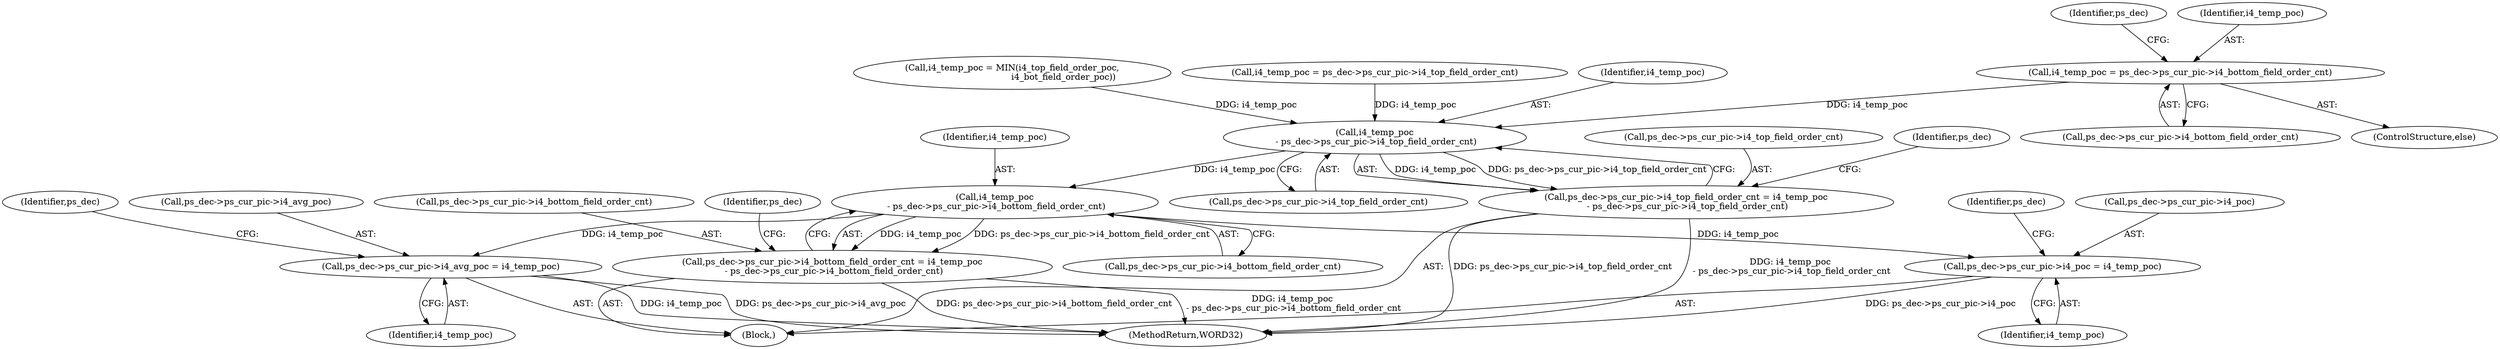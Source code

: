 digraph "0_Android_e629194c62a9a129ce378e08cb1059a8a53f1795_1@pointer" {
"1001291" [label="(Call,i4_temp_poc = ps_dec->ps_cur_pic->i4_bottom_field_order_cnt)"];
"1001304" [label="(Call,i4_temp_poc\n - ps_dec->ps_cur_pic->i4_top_field_order_cnt)"];
"1001298" [label="(Call,ps_dec->ps_cur_pic->i4_top_field_order_cnt = i4_temp_poc\n - ps_dec->ps_cur_pic->i4_top_field_order_cnt)"];
"1001317" [label="(Call,i4_temp_poc\n - ps_dec->ps_cur_pic->i4_bottom_field_order_cnt)"];
"1001311" [label="(Call,ps_dec->ps_cur_pic->i4_bottom_field_order_cnt = i4_temp_poc\n - ps_dec->ps_cur_pic->i4_bottom_field_order_cnt)"];
"1001324" [label="(Call,ps_dec->ps_cur_pic->i4_poc = i4_temp_poc)"];
"1001331" [label="(Call,ps_dec->ps_cur_pic->i4_avg_poc = i4_temp_poc)"];
"1001301" [label="(Identifier,ps_dec)"];
"1001248" [label="(Block,)"];
"1001325" [label="(Call,ps_dec->ps_cur_pic->i4_poc)"];
"1001332" [label="(Call,ps_dec->ps_cur_pic->i4_avg_poc)"];
"1001291" [label="(Call,i4_temp_poc = ps_dec->ps_cur_pic->i4_bottom_field_order_cnt)"];
"1001311" [label="(Call,ps_dec->ps_cur_pic->i4_bottom_field_order_cnt = i4_temp_poc\n - ps_dec->ps_cur_pic->i4_bottom_field_order_cnt)"];
"1001304" [label="(Call,i4_temp_poc\n - ps_dec->ps_cur_pic->i4_top_field_order_cnt)"];
"1001312" [label="(Call,ps_dec->ps_cur_pic->i4_bottom_field_order_cnt)"];
"1001292" [label="(Identifier,i4_temp_poc)"];
"1001334" [label="(Identifier,ps_dec)"];
"1001272" [label="(Call,i4_temp_poc = MIN(i4_top_field_order_poc,\n                                     i4_bot_field_order_poc))"];
"1001341" [label="(Identifier,ps_dec)"];
"1001299" [label="(Call,ps_dec->ps_cur_pic->i4_top_field_order_cnt)"];
"1001324" [label="(Call,ps_dec->ps_cur_pic->i4_poc = i4_temp_poc)"];
"1001283" [label="(Call,i4_temp_poc = ps_dec->ps_cur_pic->i4_top_field_order_cnt)"];
"1001318" [label="(Identifier,i4_temp_poc)"];
"1001290" [label="(ControlStructure,else)"];
"1001327" [label="(Identifier,ps_dec)"];
"1001337" [label="(Identifier,i4_temp_poc)"];
"1001305" [label="(Identifier,i4_temp_poc)"];
"1001330" [label="(Identifier,i4_temp_poc)"];
"1001306" [label="(Call,ps_dec->ps_cur_pic->i4_top_field_order_cnt)"];
"1001298" [label="(Call,ps_dec->ps_cur_pic->i4_top_field_order_cnt = i4_temp_poc\n - ps_dec->ps_cur_pic->i4_top_field_order_cnt)"];
"1001314" [label="(Identifier,ps_dec)"];
"1002570" [label="(MethodReturn,WORD32)"];
"1001319" [label="(Call,ps_dec->ps_cur_pic->i4_bottom_field_order_cnt)"];
"1001317" [label="(Call,i4_temp_poc\n - ps_dec->ps_cur_pic->i4_bottom_field_order_cnt)"];
"1001293" [label="(Call,ps_dec->ps_cur_pic->i4_bottom_field_order_cnt)"];
"1001331" [label="(Call,ps_dec->ps_cur_pic->i4_avg_poc = i4_temp_poc)"];
"1001291" -> "1001290"  [label="AST: "];
"1001291" -> "1001293"  [label="CFG: "];
"1001292" -> "1001291"  [label="AST: "];
"1001293" -> "1001291"  [label="AST: "];
"1001301" -> "1001291"  [label="CFG: "];
"1001291" -> "1001304"  [label="DDG: i4_temp_poc"];
"1001304" -> "1001298"  [label="AST: "];
"1001304" -> "1001306"  [label="CFG: "];
"1001305" -> "1001304"  [label="AST: "];
"1001306" -> "1001304"  [label="AST: "];
"1001298" -> "1001304"  [label="CFG: "];
"1001304" -> "1001298"  [label="DDG: i4_temp_poc"];
"1001304" -> "1001298"  [label="DDG: ps_dec->ps_cur_pic->i4_top_field_order_cnt"];
"1001272" -> "1001304"  [label="DDG: i4_temp_poc"];
"1001283" -> "1001304"  [label="DDG: i4_temp_poc"];
"1001304" -> "1001317"  [label="DDG: i4_temp_poc"];
"1001298" -> "1001248"  [label="AST: "];
"1001299" -> "1001298"  [label="AST: "];
"1001314" -> "1001298"  [label="CFG: "];
"1001298" -> "1002570"  [label="DDG: ps_dec->ps_cur_pic->i4_top_field_order_cnt"];
"1001298" -> "1002570"  [label="DDG: i4_temp_poc\n - ps_dec->ps_cur_pic->i4_top_field_order_cnt"];
"1001317" -> "1001311"  [label="AST: "];
"1001317" -> "1001319"  [label="CFG: "];
"1001318" -> "1001317"  [label="AST: "];
"1001319" -> "1001317"  [label="AST: "];
"1001311" -> "1001317"  [label="CFG: "];
"1001317" -> "1001311"  [label="DDG: i4_temp_poc"];
"1001317" -> "1001311"  [label="DDG: ps_dec->ps_cur_pic->i4_bottom_field_order_cnt"];
"1001317" -> "1001324"  [label="DDG: i4_temp_poc"];
"1001317" -> "1001331"  [label="DDG: i4_temp_poc"];
"1001311" -> "1001248"  [label="AST: "];
"1001312" -> "1001311"  [label="AST: "];
"1001327" -> "1001311"  [label="CFG: "];
"1001311" -> "1002570"  [label="DDG: ps_dec->ps_cur_pic->i4_bottom_field_order_cnt"];
"1001311" -> "1002570"  [label="DDG: i4_temp_poc\n - ps_dec->ps_cur_pic->i4_bottom_field_order_cnt"];
"1001324" -> "1001248"  [label="AST: "];
"1001324" -> "1001330"  [label="CFG: "];
"1001325" -> "1001324"  [label="AST: "];
"1001330" -> "1001324"  [label="AST: "];
"1001334" -> "1001324"  [label="CFG: "];
"1001324" -> "1002570"  [label="DDG: ps_dec->ps_cur_pic->i4_poc"];
"1001331" -> "1001248"  [label="AST: "];
"1001331" -> "1001337"  [label="CFG: "];
"1001332" -> "1001331"  [label="AST: "];
"1001337" -> "1001331"  [label="AST: "];
"1001341" -> "1001331"  [label="CFG: "];
"1001331" -> "1002570"  [label="DDG: i4_temp_poc"];
"1001331" -> "1002570"  [label="DDG: ps_dec->ps_cur_pic->i4_avg_poc"];
}
